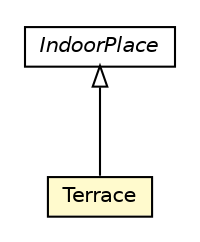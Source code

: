 #!/usr/local/bin/dot
#
# Class diagram 
# Generated by UMLGraph version R5_6-24-gf6e263 (http://www.umlgraph.org/)
#

digraph G {
	edge [fontname="Helvetica",fontsize=10,labelfontname="Helvetica",labelfontsize=10];
	node [fontname="Helvetica",fontsize=10,shape=plaintext];
	nodesep=0.25;
	ranksep=0.5;
	// org.universAAL.ontology.location.indoor.Terrace
	c376072 [label=<<table title="org.universAAL.ontology.location.indoor.Terrace" border="0" cellborder="1" cellspacing="0" cellpadding="2" port="p" bgcolor="lemonChiffon" href="./Terrace.html">
		<tr><td><table border="0" cellspacing="0" cellpadding="1">
<tr><td align="center" balign="center"> Terrace </td></tr>
		</table></td></tr>
		</table>>, URL="./Terrace.html", fontname="Helvetica", fontcolor="black", fontsize=10.0];
	// org.universAAL.ontology.location.indoor.IndoorPlace
	c376084 [label=<<table title="org.universAAL.ontology.location.indoor.IndoorPlace" border="0" cellborder="1" cellspacing="0" cellpadding="2" port="p" href="./IndoorPlace.html">
		<tr><td><table border="0" cellspacing="0" cellpadding="1">
<tr><td align="center" balign="center"><font face="Helvetica-Oblique"> IndoorPlace </font></td></tr>
		</table></td></tr>
		</table>>, URL="./IndoorPlace.html", fontname="Helvetica", fontcolor="black", fontsize=10.0];
	//org.universAAL.ontology.location.indoor.Terrace extends org.universAAL.ontology.location.indoor.IndoorPlace
	c376084:p -> c376072:p [dir=back,arrowtail=empty];
}

